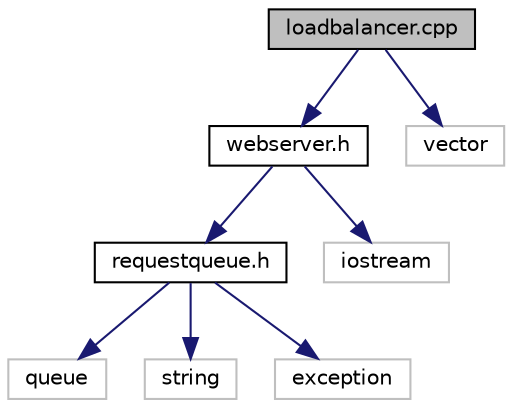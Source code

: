 digraph "loadbalancer.cpp"
{
 // LATEX_PDF_SIZE
  edge [fontname="Helvetica",fontsize="10",labelfontname="Helvetica",labelfontsize="10"];
  node [fontname="Helvetica",fontsize="10",shape=record];
  Node1 [label="loadbalancer.cpp",height=0.2,width=0.4,color="black", fillcolor="grey75", style="filled", fontcolor="black",tooltip="This file contains the class for the loadbalancer object. Meant to simulate a loadbalancer handling a..."];
  Node1 -> Node2 [color="midnightblue",fontsize="10",style="solid"];
  Node2 [label="webserver.h",height=0.2,width=0.4,color="black", fillcolor="white", style="filled",URL="$webserver_8h_source.html",tooltip=" "];
  Node2 -> Node3 [color="midnightblue",fontsize="10",style="solid"];
  Node3 [label="requestqueue.h",height=0.2,width=0.4,color="black", fillcolor="white", style="filled",URL="$requestqueue_8h.html",tooltip="This file contains the class for the request queue. And the struct for Request objects and its attrib..."];
  Node3 -> Node4 [color="midnightblue",fontsize="10",style="solid"];
  Node4 [label="queue",height=0.2,width=0.4,color="grey75", fillcolor="white", style="filled",tooltip=" "];
  Node3 -> Node5 [color="midnightblue",fontsize="10",style="solid"];
  Node5 [label="string",height=0.2,width=0.4,color="grey75", fillcolor="white", style="filled",tooltip=" "];
  Node3 -> Node6 [color="midnightblue",fontsize="10",style="solid"];
  Node6 [label="exception",height=0.2,width=0.4,color="grey75", fillcolor="white", style="filled",tooltip=" "];
  Node2 -> Node7 [color="midnightblue",fontsize="10",style="solid"];
  Node7 [label="iostream",height=0.2,width=0.4,color="grey75", fillcolor="white", style="filled",tooltip=" "];
  Node1 -> Node8 [color="midnightblue",fontsize="10",style="solid"];
  Node8 [label="vector",height=0.2,width=0.4,color="grey75", fillcolor="white", style="filled",tooltip=" "];
}

